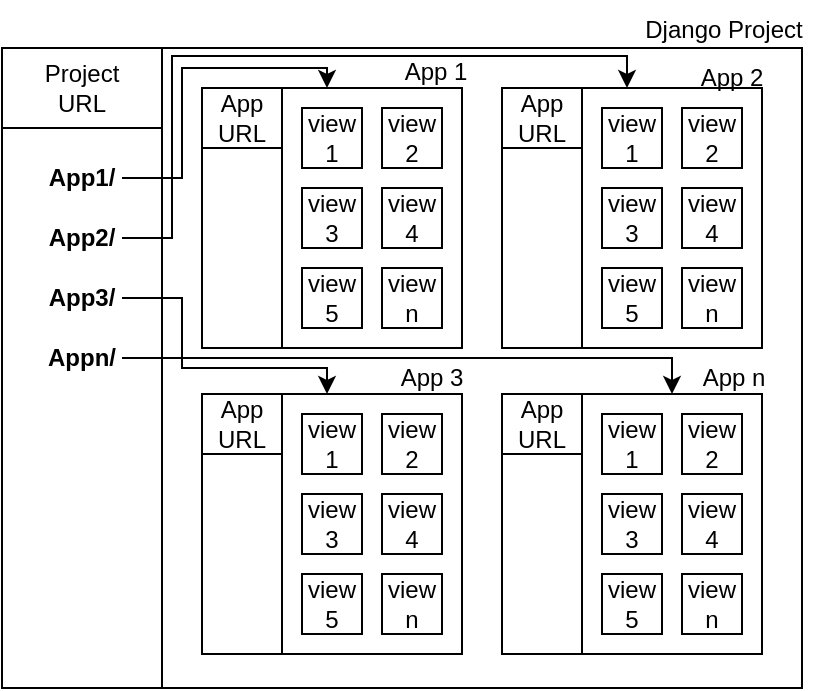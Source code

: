 <mxfile version="24.4.3" type="github">
  <diagram name="Page-1" id="xHAjWHPY_DkZx5Skzk0E">
    <mxGraphModel dx="607" dy="323" grid="1" gridSize="10" guides="1" tooltips="1" connect="1" arrows="1" fold="1" page="1" pageScale="1" pageWidth="850" pageHeight="1100" math="0" shadow="0">
      <root>
        <mxCell id="0" />
        <mxCell id="1" parent="0" />
        <mxCell id="JRVUR8td_TuOC18Qz_Jx-1" value="" style="rounded=0;whiteSpace=wrap;html=1;" vertex="1" parent="1">
          <mxGeometry x="200" y="480" width="400" height="320" as="geometry" />
        </mxCell>
        <mxCell id="JRVUR8td_TuOC18Qz_Jx-2" value="" style="whiteSpace=wrap;html=1;aspect=fixed;" vertex="1" parent="1">
          <mxGeometry x="280" y="480" width="320" height="320" as="geometry" />
        </mxCell>
        <mxCell id="JRVUR8td_TuOC18Qz_Jx-3" value="" style="whiteSpace=wrap;html=1;aspect=fixed;" vertex="1" parent="1">
          <mxGeometry x="300" y="500" width="130" height="130" as="geometry" />
        </mxCell>
        <mxCell id="JRVUR8td_TuOC18Qz_Jx-8" value="" style="rounded=0;whiteSpace=wrap;html=1;" vertex="1" parent="1">
          <mxGeometry x="340" y="500" width="90" height="130" as="geometry" />
        </mxCell>
        <mxCell id="JRVUR8td_TuOC18Qz_Jx-36" value="Django Project" style="text;html=1;align=center;verticalAlign=middle;whiteSpace=wrap;rounded=0;" vertex="1" parent="1">
          <mxGeometry x="516" y="456" width="90" height="30" as="geometry" />
        </mxCell>
        <mxCell id="JRVUR8td_TuOC18Qz_Jx-37" value="App 1" style="text;html=1;align=center;verticalAlign=middle;whiteSpace=wrap;rounded=0;" vertex="1" parent="1">
          <mxGeometry x="392" y="477" width="50" height="30" as="geometry" />
        </mxCell>
        <mxCell id="JRVUR8td_TuOC18Qz_Jx-38" value="" style="whiteSpace=wrap;html=1;aspect=fixed;" vertex="1" parent="1">
          <mxGeometry x="300" y="653" width="130" height="130" as="geometry" />
        </mxCell>
        <mxCell id="JRVUR8td_TuOC18Qz_Jx-39" value="" style="rounded=0;whiteSpace=wrap;html=1;" vertex="1" parent="1">
          <mxGeometry x="340" y="653" width="90" height="130" as="geometry" />
        </mxCell>
        <mxCell id="JRVUR8td_TuOC18Qz_Jx-46" value="App 3" style="text;html=1;align=center;verticalAlign=middle;whiteSpace=wrap;rounded=0;" vertex="1" parent="1">
          <mxGeometry x="390" y="630" width="50" height="30" as="geometry" />
        </mxCell>
        <mxCell id="JRVUR8td_TuOC18Qz_Jx-47" value="" style="whiteSpace=wrap;html=1;aspect=fixed;" vertex="1" parent="1">
          <mxGeometry x="450" y="500" width="130" height="130" as="geometry" />
        </mxCell>
        <mxCell id="JRVUR8td_TuOC18Qz_Jx-48" value="" style="rounded=0;whiteSpace=wrap;html=1;" vertex="1" parent="1">
          <mxGeometry x="490" y="500" width="90" height="130" as="geometry" />
        </mxCell>
        <mxCell id="JRVUR8td_TuOC18Qz_Jx-55" value="App 2" style="text;html=1;align=center;verticalAlign=middle;whiteSpace=wrap;rounded=0;" vertex="1" parent="1">
          <mxGeometry x="540" y="480" width="50" height="30" as="geometry" />
        </mxCell>
        <mxCell id="JRVUR8td_TuOC18Qz_Jx-56" value="" style="whiteSpace=wrap;html=1;aspect=fixed;" vertex="1" parent="1">
          <mxGeometry x="450" y="653" width="130" height="130" as="geometry" />
        </mxCell>
        <mxCell id="JRVUR8td_TuOC18Qz_Jx-57" value="" style="rounded=0;whiteSpace=wrap;html=1;" vertex="1" parent="1">
          <mxGeometry x="490" y="653" width="90" height="130" as="geometry" />
        </mxCell>
        <mxCell id="JRVUR8td_TuOC18Qz_Jx-64" value="App n" style="text;html=1;align=center;verticalAlign=middle;whiteSpace=wrap;rounded=0;" vertex="1" parent="1">
          <mxGeometry x="541" y="630" width="50" height="30" as="geometry" />
        </mxCell>
        <mxCell id="JRVUR8td_TuOC18Qz_Jx-70" value="" style="rounded=0;whiteSpace=wrap;html=1;" vertex="1" parent="1">
          <mxGeometry x="200" y="480" width="80" height="40" as="geometry" />
        </mxCell>
        <mxCell id="JRVUR8td_TuOC18Qz_Jx-65" value="Project&lt;div&gt;URL&lt;/div&gt;" style="text;html=1;align=center;verticalAlign=middle;whiteSpace=wrap;rounded=0;" vertex="1" parent="1">
          <mxGeometry x="210" y="485" width="60" height="30" as="geometry" />
        </mxCell>
        <mxCell id="JRVUR8td_TuOC18Qz_Jx-72" value="" style="rounded=0;whiteSpace=wrap;html=1;" vertex="1" parent="1">
          <mxGeometry x="450" y="500" width="40" height="30" as="geometry" />
        </mxCell>
        <mxCell id="JRVUR8td_TuOC18Qz_Jx-67" value="App&lt;div&gt;URL&lt;/div&gt;" style="text;html=1;align=center;verticalAlign=middle;whiteSpace=wrap;rounded=0;" vertex="1" parent="1">
          <mxGeometry x="455" y="500" width="30" height="30" as="geometry" />
        </mxCell>
        <mxCell id="JRVUR8td_TuOC18Qz_Jx-73" value="" style="rounded=0;whiteSpace=wrap;html=1;" vertex="1" parent="1">
          <mxGeometry x="300" y="653" width="40" height="30" as="geometry" />
        </mxCell>
        <mxCell id="JRVUR8td_TuOC18Qz_Jx-68" value="App&lt;div&gt;URL&lt;/div&gt;" style="text;html=1;align=center;verticalAlign=middle;whiteSpace=wrap;rounded=0;" vertex="1" parent="1">
          <mxGeometry x="305" y="653" width="30" height="30" as="geometry" />
        </mxCell>
        <mxCell id="JRVUR8td_TuOC18Qz_Jx-74" value="" style="rounded=0;whiteSpace=wrap;html=1;" vertex="1" parent="1">
          <mxGeometry x="450" y="653" width="40" height="30" as="geometry" />
        </mxCell>
        <mxCell id="JRVUR8td_TuOC18Qz_Jx-69" value="App&lt;div&gt;URL&lt;/div&gt;" style="text;html=1;align=center;verticalAlign=middle;whiteSpace=wrap;rounded=0;" vertex="1" parent="1">
          <mxGeometry x="455" y="653" width="30" height="30" as="geometry" />
        </mxCell>
        <mxCell id="JRVUR8td_TuOC18Qz_Jx-71" value="" style="rounded=0;whiteSpace=wrap;html=1;" vertex="1" parent="1">
          <mxGeometry x="300" y="500" width="40" height="30" as="geometry" />
        </mxCell>
        <mxCell id="JRVUR8td_TuOC18Qz_Jx-66" value="App&lt;div&gt;URL&lt;/div&gt;" style="text;html=1;align=center;verticalAlign=middle;whiteSpace=wrap;rounded=0;" vertex="1" parent="1">
          <mxGeometry x="305" y="500" width="30" height="30" as="geometry" />
        </mxCell>
        <mxCell id="JRVUR8td_TuOC18Qz_Jx-81" value="" style="rounded=0;whiteSpace=wrap;html=1;" vertex="1" parent="1">
          <mxGeometry x="500" y="663" width="30" height="30" as="geometry" />
        </mxCell>
        <mxCell id="JRVUR8td_TuOC18Qz_Jx-82" value="" style="rounded=0;whiteSpace=wrap;html=1;" vertex="1" parent="1">
          <mxGeometry x="540" y="663" width="30" height="30" as="geometry" />
        </mxCell>
        <mxCell id="JRVUR8td_TuOC18Qz_Jx-83" value="" style="rounded=0;whiteSpace=wrap;html=1;" vertex="1" parent="1">
          <mxGeometry x="500" y="703" width="30" height="30" as="geometry" />
        </mxCell>
        <mxCell id="JRVUR8td_TuOC18Qz_Jx-84" value="" style="rounded=0;whiteSpace=wrap;html=1;" vertex="1" parent="1">
          <mxGeometry x="540" y="703" width="30" height="30" as="geometry" />
        </mxCell>
        <mxCell id="JRVUR8td_TuOC18Qz_Jx-85" value="" style="rounded=0;whiteSpace=wrap;html=1;" vertex="1" parent="1">
          <mxGeometry x="500" y="743" width="30" height="30" as="geometry" />
        </mxCell>
        <mxCell id="JRVUR8td_TuOC18Qz_Jx-86" value="" style="rounded=0;whiteSpace=wrap;html=1;" vertex="1" parent="1">
          <mxGeometry x="540" y="743" width="30" height="30" as="geometry" />
        </mxCell>
        <mxCell id="JRVUR8td_TuOC18Qz_Jx-87" value="view&lt;div&gt;1&lt;/div&gt;" style="text;html=1;align=center;verticalAlign=middle;whiteSpace=wrap;rounded=0;" vertex="1" parent="1">
          <mxGeometry x="500" y="663" width="30" height="30" as="geometry" />
        </mxCell>
        <mxCell id="JRVUR8td_TuOC18Qz_Jx-88" value="view&lt;div&gt;2&lt;/div&gt;" style="text;html=1;align=center;verticalAlign=middle;whiteSpace=wrap;rounded=0;" vertex="1" parent="1">
          <mxGeometry x="540" y="663" width="30" height="30" as="geometry" />
        </mxCell>
        <mxCell id="JRVUR8td_TuOC18Qz_Jx-89" value="view&lt;div&gt;3&lt;/div&gt;" style="text;html=1;align=center;verticalAlign=middle;whiteSpace=wrap;rounded=0;" vertex="1" parent="1">
          <mxGeometry x="500" y="703" width="30" height="30" as="geometry" />
        </mxCell>
        <mxCell id="JRVUR8td_TuOC18Qz_Jx-90" value="view&lt;div&gt;4&lt;/div&gt;" style="text;html=1;align=center;verticalAlign=middle;whiteSpace=wrap;rounded=0;" vertex="1" parent="1">
          <mxGeometry x="540" y="703" width="30" height="30" as="geometry" />
        </mxCell>
        <mxCell id="JRVUR8td_TuOC18Qz_Jx-91" value="view&lt;div&gt;5&lt;/div&gt;" style="text;html=1;align=center;verticalAlign=middle;whiteSpace=wrap;rounded=0;" vertex="1" parent="1">
          <mxGeometry x="500" y="743" width="30" height="30" as="geometry" />
        </mxCell>
        <mxCell id="JRVUR8td_TuOC18Qz_Jx-92" value="view&lt;div&gt;n&lt;/div&gt;" style="text;html=1;align=center;verticalAlign=middle;whiteSpace=wrap;rounded=0;" vertex="1" parent="1">
          <mxGeometry x="540" y="743" width="30" height="30" as="geometry" />
        </mxCell>
        <mxCell id="JRVUR8td_TuOC18Qz_Jx-93" value="" style="rounded=0;whiteSpace=wrap;html=1;" vertex="1" parent="1">
          <mxGeometry x="350" y="510" width="30" height="30" as="geometry" />
        </mxCell>
        <mxCell id="JRVUR8td_TuOC18Qz_Jx-94" value="" style="rounded=0;whiteSpace=wrap;html=1;" vertex="1" parent="1">
          <mxGeometry x="390" y="510" width="30" height="30" as="geometry" />
        </mxCell>
        <mxCell id="JRVUR8td_TuOC18Qz_Jx-95" value="" style="rounded=0;whiteSpace=wrap;html=1;" vertex="1" parent="1">
          <mxGeometry x="350" y="550" width="30" height="30" as="geometry" />
        </mxCell>
        <mxCell id="JRVUR8td_TuOC18Qz_Jx-96" value="" style="rounded=0;whiteSpace=wrap;html=1;" vertex="1" parent="1">
          <mxGeometry x="390" y="550" width="30" height="30" as="geometry" />
        </mxCell>
        <mxCell id="JRVUR8td_TuOC18Qz_Jx-97" value="" style="rounded=0;whiteSpace=wrap;html=1;" vertex="1" parent="1">
          <mxGeometry x="350" y="590" width="30" height="30" as="geometry" />
        </mxCell>
        <mxCell id="JRVUR8td_TuOC18Qz_Jx-98" value="" style="rounded=0;whiteSpace=wrap;html=1;" vertex="1" parent="1">
          <mxGeometry x="390" y="590" width="30" height="30" as="geometry" />
        </mxCell>
        <mxCell id="JRVUR8td_TuOC18Qz_Jx-99" value="view&lt;div&gt;1&lt;/div&gt;" style="text;html=1;align=center;verticalAlign=middle;whiteSpace=wrap;rounded=0;" vertex="1" parent="1">
          <mxGeometry x="350" y="510" width="30" height="30" as="geometry" />
        </mxCell>
        <mxCell id="JRVUR8td_TuOC18Qz_Jx-100" value="view&lt;div&gt;2&lt;/div&gt;" style="text;html=1;align=center;verticalAlign=middle;whiteSpace=wrap;rounded=0;" vertex="1" parent="1">
          <mxGeometry x="390" y="510" width="30" height="30" as="geometry" />
        </mxCell>
        <mxCell id="JRVUR8td_TuOC18Qz_Jx-101" value="view&lt;div&gt;3&lt;/div&gt;" style="text;html=1;align=center;verticalAlign=middle;whiteSpace=wrap;rounded=0;" vertex="1" parent="1">
          <mxGeometry x="350" y="550" width="30" height="30" as="geometry" />
        </mxCell>
        <mxCell id="JRVUR8td_TuOC18Qz_Jx-102" value="view&lt;div&gt;4&lt;/div&gt;" style="text;html=1;align=center;verticalAlign=middle;whiteSpace=wrap;rounded=0;" vertex="1" parent="1">
          <mxGeometry x="390" y="550" width="30" height="30" as="geometry" />
        </mxCell>
        <mxCell id="JRVUR8td_TuOC18Qz_Jx-103" value="view&lt;div&gt;5&lt;/div&gt;" style="text;html=1;align=center;verticalAlign=middle;whiteSpace=wrap;rounded=0;" vertex="1" parent="1">
          <mxGeometry x="350" y="590" width="30" height="30" as="geometry" />
        </mxCell>
        <mxCell id="JRVUR8td_TuOC18Qz_Jx-104" value="view&lt;div&gt;n&lt;/div&gt;" style="text;html=1;align=center;verticalAlign=middle;whiteSpace=wrap;rounded=0;" vertex="1" parent="1">
          <mxGeometry x="390" y="590" width="30" height="30" as="geometry" />
        </mxCell>
        <mxCell id="JRVUR8td_TuOC18Qz_Jx-105" value="" style="rounded=0;whiteSpace=wrap;html=1;" vertex="1" parent="1">
          <mxGeometry x="500" y="510" width="30" height="30" as="geometry" />
        </mxCell>
        <mxCell id="JRVUR8td_TuOC18Qz_Jx-106" value="" style="rounded=0;whiteSpace=wrap;html=1;" vertex="1" parent="1">
          <mxGeometry x="540" y="510" width="30" height="30" as="geometry" />
        </mxCell>
        <mxCell id="JRVUR8td_TuOC18Qz_Jx-107" value="" style="rounded=0;whiteSpace=wrap;html=1;" vertex="1" parent="1">
          <mxGeometry x="500" y="550" width="30" height="30" as="geometry" />
        </mxCell>
        <mxCell id="JRVUR8td_TuOC18Qz_Jx-108" value="" style="rounded=0;whiteSpace=wrap;html=1;" vertex="1" parent="1">
          <mxGeometry x="540" y="550" width="30" height="30" as="geometry" />
        </mxCell>
        <mxCell id="JRVUR8td_TuOC18Qz_Jx-109" value="" style="rounded=0;whiteSpace=wrap;html=1;" vertex="1" parent="1">
          <mxGeometry x="500" y="590" width="30" height="30" as="geometry" />
        </mxCell>
        <mxCell id="JRVUR8td_TuOC18Qz_Jx-110" value="" style="rounded=0;whiteSpace=wrap;html=1;" vertex="1" parent="1">
          <mxGeometry x="540" y="590" width="30" height="30" as="geometry" />
        </mxCell>
        <mxCell id="JRVUR8td_TuOC18Qz_Jx-111" value="view&lt;div&gt;1&lt;/div&gt;" style="text;html=1;align=center;verticalAlign=middle;whiteSpace=wrap;rounded=0;" vertex="1" parent="1">
          <mxGeometry x="500" y="510" width="30" height="30" as="geometry" />
        </mxCell>
        <mxCell id="JRVUR8td_TuOC18Qz_Jx-112" value="view&lt;div&gt;2&lt;/div&gt;" style="text;html=1;align=center;verticalAlign=middle;whiteSpace=wrap;rounded=0;" vertex="1" parent="1">
          <mxGeometry x="540" y="510" width="30" height="30" as="geometry" />
        </mxCell>
        <mxCell id="JRVUR8td_TuOC18Qz_Jx-113" value="view&lt;div&gt;3&lt;/div&gt;" style="text;html=1;align=center;verticalAlign=middle;whiteSpace=wrap;rounded=0;" vertex="1" parent="1">
          <mxGeometry x="500" y="550" width="30" height="30" as="geometry" />
        </mxCell>
        <mxCell id="JRVUR8td_TuOC18Qz_Jx-114" value="view&lt;div&gt;4&lt;/div&gt;" style="text;html=1;align=center;verticalAlign=middle;whiteSpace=wrap;rounded=0;" vertex="1" parent="1">
          <mxGeometry x="540" y="550" width="30" height="30" as="geometry" />
        </mxCell>
        <mxCell id="JRVUR8td_TuOC18Qz_Jx-115" value="view&lt;div&gt;5&lt;/div&gt;" style="text;html=1;align=center;verticalAlign=middle;whiteSpace=wrap;rounded=0;" vertex="1" parent="1">
          <mxGeometry x="500" y="590" width="30" height="30" as="geometry" />
        </mxCell>
        <mxCell id="JRVUR8td_TuOC18Qz_Jx-116" value="view&lt;div&gt;n&lt;/div&gt;" style="text;html=1;align=center;verticalAlign=middle;whiteSpace=wrap;rounded=0;" vertex="1" parent="1">
          <mxGeometry x="540" y="590" width="30" height="30" as="geometry" />
        </mxCell>
        <mxCell id="JRVUR8td_TuOC18Qz_Jx-117" value="" style="rounded=0;whiteSpace=wrap;html=1;" vertex="1" parent="1">
          <mxGeometry x="350" y="663" width="30" height="30" as="geometry" />
        </mxCell>
        <mxCell id="JRVUR8td_TuOC18Qz_Jx-118" value="" style="rounded=0;whiteSpace=wrap;html=1;" vertex="1" parent="1">
          <mxGeometry x="390" y="663" width="30" height="30" as="geometry" />
        </mxCell>
        <mxCell id="JRVUR8td_TuOC18Qz_Jx-119" value="" style="rounded=0;whiteSpace=wrap;html=1;" vertex="1" parent="1">
          <mxGeometry x="350" y="703" width="30" height="30" as="geometry" />
        </mxCell>
        <mxCell id="JRVUR8td_TuOC18Qz_Jx-120" value="" style="rounded=0;whiteSpace=wrap;html=1;" vertex="1" parent="1">
          <mxGeometry x="390" y="703" width="30" height="30" as="geometry" />
        </mxCell>
        <mxCell id="JRVUR8td_TuOC18Qz_Jx-121" value="" style="rounded=0;whiteSpace=wrap;html=1;" vertex="1" parent="1">
          <mxGeometry x="350" y="743" width="30" height="30" as="geometry" />
        </mxCell>
        <mxCell id="JRVUR8td_TuOC18Qz_Jx-122" value="" style="rounded=0;whiteSpace=wrap;html=1;" vertex="1" parent="1">
          <mxGeometry x="390" y="743" width="30" height="30" as="geometry" />
        </mxCell>
        <mxCell id="JRVUR8td_TuOC18Qz_Jx-123" value="view&lt;div&gt;1&lt;/div&gt;" style="text;html=1;align=center;verticalAlign=middle;whiteSpace=wrap;rounded=0;" vertex="1" parent="1">
          <mxGeometry x="350" y="663" width="30" height="30" as="geometry" />
        </mxCell>
        <mxCell id="JRVUR8td_TuOC18Qz_Jx-124" value="view&lt;div&gt;2&lt;/div&gt;" style="text;html=1;align=center;verticalAlign=middle;whiteSpace=wrap;rounded=0;" vertex="1" parent="1">
          <mxGeometry x="390" y="663" width="30" height="30" as="geometry" />
        </mxCell>
        <mxCell id="JRVUR8td_TuOC18Qz_Jx-125" value="view&lt;div&gt;3&lt;/div&gt;" style="text;html=1;align=center;verticalAlign=middle;whiteSpace=wrap;rounded=0;" vertex="1" parent="1">
          <mxGeometry x="350" y="703" width="30" height="30" as="geometry" />
        </mxCell>
        <mxCell id="JRVUR8td_TuOC18Qz_Jx-126" value="view&lt;div&gt;4&lt;/div&gt;" style="text;html=1;align=center;verticalAlign=middle;whiteSpace=wrap;rounded=0;" vertex="1" parent="1">
          <mxGeometry x="390" y="703" width="30" height="30" as="geometry" />
        </mxCell>
        <mxCell id="JRVUR8td_TuOC18Qz_Jx-127" value="view&lt;div&gt;5&lt;/div&gt;" style="text;html=1;align=center;verticalAlign=middle;whiteSpace=wrap;rounded=0;" vertex="1" parent="1">
          <mxGeometry x="350" y="743" width="30" height="30" as="geometry" />
        </mxCell>
        <mxCell id="JRVUR8td_TuOC18Qz_Jx-128" value="view&lt;div&gt;n&lt;/div&gt;" style="text;html=1;align=center;verticalAlign=middle;whiteSpace=wrap;rounded=0;" vertex="1" parent="1">
          <mxGeometry x="390" y="743" width="30" height="30" as="geometry" />
        </mxCell>
        <mxCell id="JRVUR8td_TuOC18Qz_Jx-130" style="edgeStyle=orthogonalEdgeStyle;rounded=0;orthogonalLoop=1;jettySize=auto;html=1;exitX=1;exitY=0.5;exitDx=0;exitDy=0;entryX=0.25;entryY=0;entryDx=0;entryDy=0;" edge="1" parent="1">
          <mxGeometry relative="1" as="geometry">
            <mxPoint x="260" y="545" as="sourcePoint" />
            <mxPoint x="362.5" y="500" as="targetPoint" />
            <Array as="points">
              <mxPoint x="290" y="545" />
              <mxPoint x="290" y="490" />
              <mxPoint x="363" y="490" />
            </Array>
          </mxGeometry>
        </mxCell>
        <mxCell id="JRVUR8td_TuOC18Qz_Jx-129" value="App1/" style="text;html=1;align=center;verticalAlign=middle;whiteSpace=wrap;rounded=0;fontStyle=1" vertex="1" parent="1">
          <mxGeometry x="220" y="530" width="40" height="30" as="geometry" />
        </mxCell>
        <mxCell id="JRVUR8td_TuOC18Qz_Jx-137" style="edgeStyle=orthogonalEdgeStyle;rounded=0;orthogonalLoop=1;jettySize=auto;html=1;exitX=1;exitY=0.5;exitDx=0;exitDy=0;entryX=0.25;entryY=0;entryDx=0;entryDy=0;" edge="1" parent="1" source="JRVUR8td_TuOC18Qz_Jx-131" target="JRVUR8td_TuOC18Qz_Jx-48">
          <mxGeometry relative="1" as="geometry">
            <mxPoint x="255" y="569" as="sourcePoint" />
            <mxPoint x="507.5" y="494" as="targetPoint" />
            <Array as="points">
              <mxPoint x="285" y="575" />
              <mxPoint x="285" y="484" />
              <mxPoint x="513" y="484" />
            </Array>
          </mxGeometry>
        </mxCell>
        <mxCell id="JRVUR8td_TuOC18Qz_Jx-131" value="App2/" style="text;html=1;align=center;verticalAlign=middle;whiteSpace=wrap;rounded=0;fontStyle=1" vertex="1" parent="1">
          <mxGeometry x="220" y="560" width="40" height="30" as="geometry" />
        </mxCell>
        <mxCell id="JRVUR8td_TuOC18Qz_Jx-136" style="edgeStyle=orthogonalEdgeStyle;rounded=0;orthogonalLoop=1;jettySize=auto;html=1;exitX=1;exitY=0.5;exitDx=0;exitDy=0;entryX=0.25;entryY=0;entryDx=0;entryDy=0;" edge="1" parent="1" source="JRVUR8td_TuOC18Qz_Jx-132" target="JRVUR8td_TuOC18Qz_Jx-39">
          <mxGeometry relative="1" as="geometry">
            <Array as="points">
              <mxPoint x="290" y="605" />
              <mxPoint x="290" y="640" />
              <mxPoint x="363" y="640" />
            </Array>
          </mxGeometry>
        </mxCell>
        <mxCell id="JRVUR8td_TuOC18Qz_Jx-132" value="App3&lt;span style=&quot;background-color: initial;&quot;&gt;/&lt;/span&gt;" style="text;html=1;align=center;verticalAlign=middle;whiteSpace=wrap;rounded=0;fontStyle=1" vertex="1" parent="1">
          <mxGeometry x="220" y="590" width="40" height="30" as="geometry" />
        </mxCell>
        <mxCell id="JRVUR8td_TuOC18Qz_Jx-135" style="edgeStyle=orthogonalEdgeStyle;rounded=0;orthogonalLoop=1;jettySize=auto;html=1;exitX=1;exitY=0.5;exitDx=0;exitDy=0;" edge="1" parent="1" source="JRVUR8td_TuOC18Qz_Jx-133" target="JRVUR8td_TuOC18Qz_Jx-57">
          <mxGeometry relative="1" as="geometry">
            <Array as="points">
              <mxPoint x="535" y="635" />
            </Array>
          </mxGeometry>
        </mxCell>
        <mxCell id="JRVUR8td_TuOC18Qz_Jx-133" value="Appn&lt;span style=&quot;background-color: initial;&quot;&gt;/&lt;/span&gt;" style="text;html=1;align=center;verticalAlign=middle;whiteSpace=wrap;rounded=0;fontStyle=1" vertex="1" parent="1">
          <mxGeometry x="220" y="620" width="40" height="30" as="geometry" />
        </mxCell>
      </root>
    </mxGraphModel>
  </diagram>
</mxfile>
